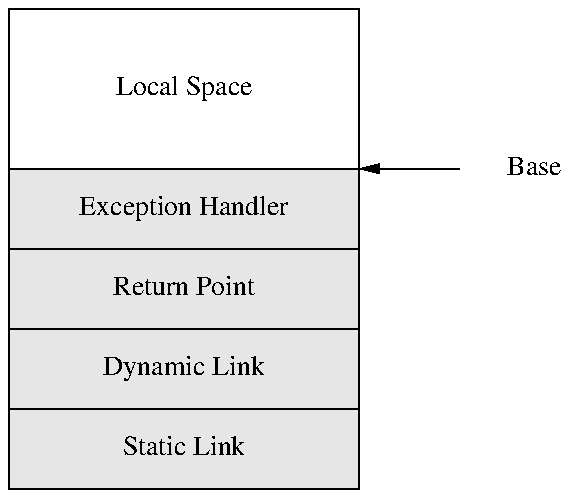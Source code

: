 .PS
right;

BOXES: [
	down;
	A: box "Local Space" width 1.75 height 0.8;
	box "Exception Handler" width 1.75 height 0.4 fill 0.1;
	box "Return Point" width 1.75 height 0.4 fill 0.1;
	box "Dynamic Link" width 1.75 height 0.4 fill 0.1;
	box "Static Link" width 1.75 height 0.4 fill 0.1;
]
move to BOXES.A.se;
move;
CAP: box "Base" invis;
arrow from CAP.w to BOXES.A.se;
.PE
